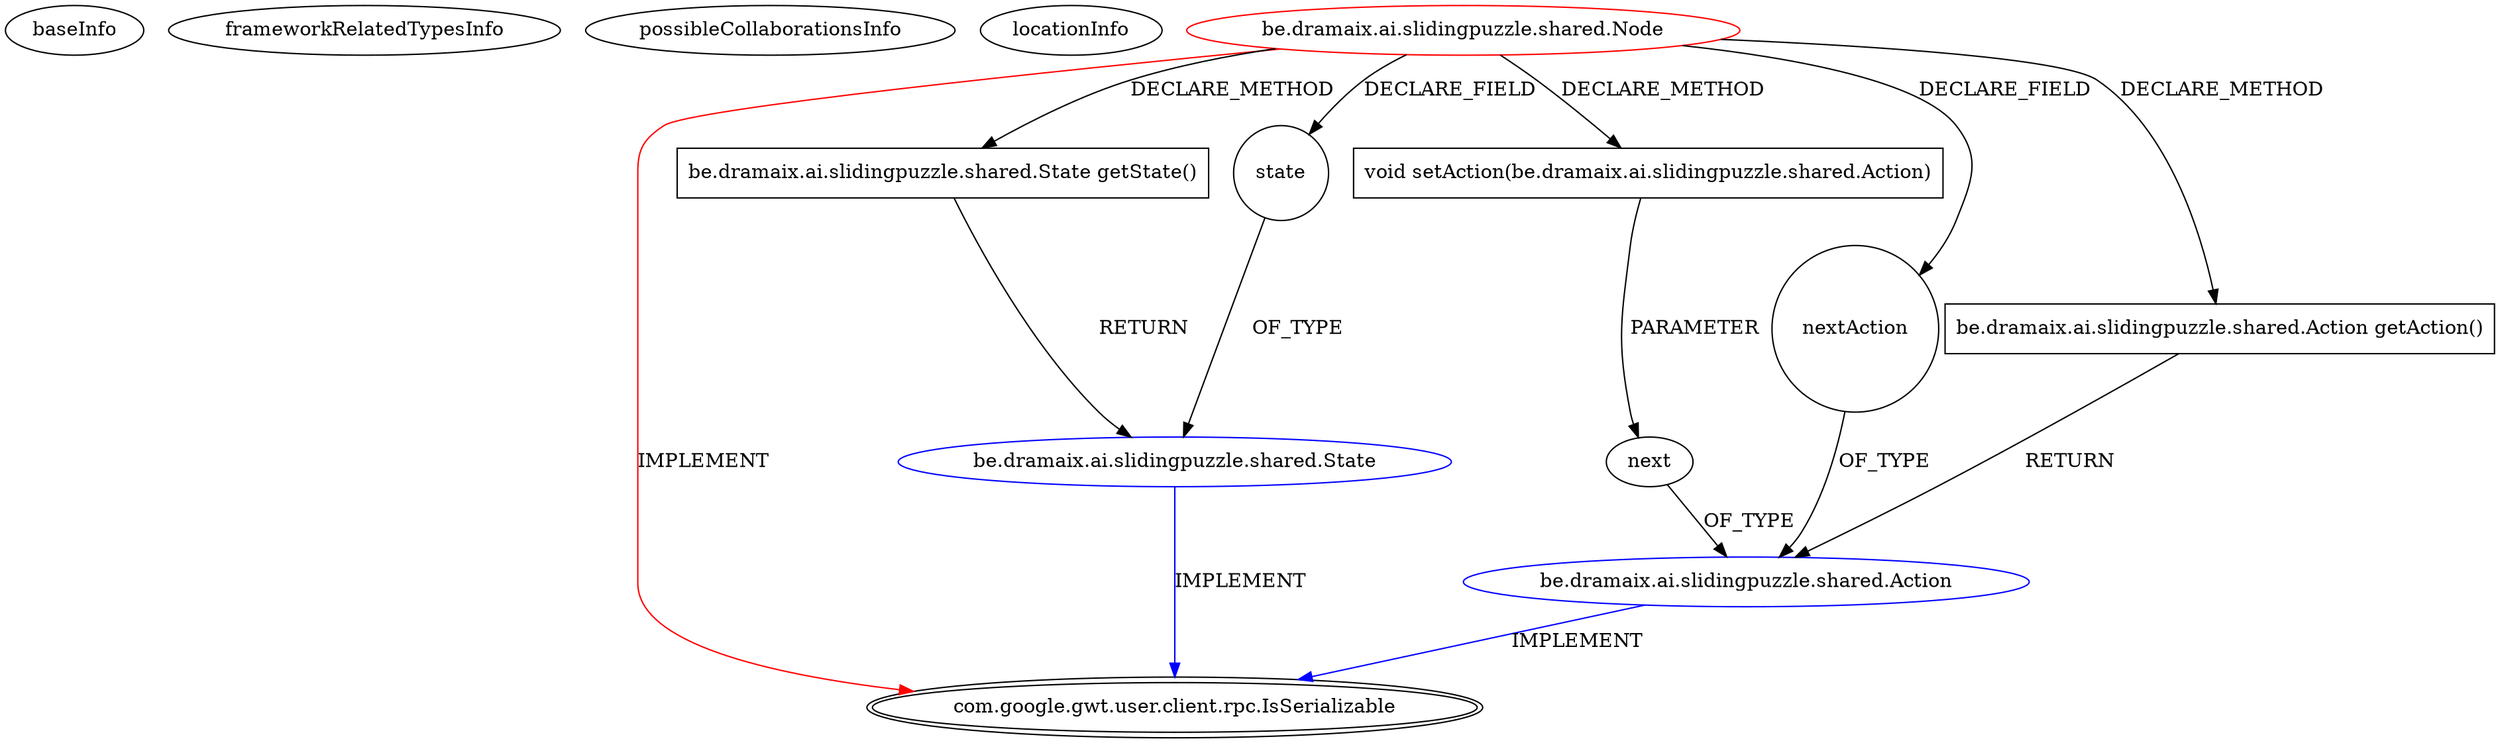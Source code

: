 digraph {
baseInfo[graphId=3121,category="extension_graph",isAnonymous=false,possibleRelation=true]
frameworkRelatedTypesInfo[0="com.google.gwt.user.client.rpc.IsSerializable"]
possibleCollaborationsInfo[0="3121~CLIENT_METHOD_DECLARATION-PARAMETER_DECLARATION-CLIENT_METHOD_DECLARATION-RETURN_TYPE-FIELD_DECLARATION-~com.google.gwt.user.client.rpc.IsSerializable ~com.google.gwt.user.client.rpc.IsSerializable ~false~false",1="3121~CLIENT_METHOD_DECLARATION-RETURN_TYPE-FIELD_DECLARATION-~com.google.gwt.user.client.rpc.IsSerializable ~com.google.gwt.user.client.rpc.IsSerializable ~false~false"]
locationInfo[projectName="jDramaix-SlidingPuzzle",filePath="/jDramaix-SlidingPuzzle/SlidingPuzzle-master/src/be/dramaix/ai/slidingpuzzle/shared/Node.java",contextSignature="Node",graphId="3121"]
0[label="be.dramaix.ai.slidingpuzzle.shared.Node",vertexType="ROOT_CLIENT_CLASS_DECLARATION",isFrameworkType=false,color=red]
1[label="com.google.gwt.user.client.rpc.IsSerializable",vertexType="FRAMEWORK_INTERFACE_TYPE",isFrameworkType=true,peripheries=2]
2[label="nextAction",vertexType="FIELD_DECLARATION",isFrameworkType=false,shape=circle]
3[label="be.dramaix.ai.slidingpuzzle.shared.Action",vertexType="REFERENCE_CLIENT_CLASS_DECLARATION",isFrameworkType=false,color=blue]
5[label="state",vertexType="FIELD_DECLARATION",isFrameworkType=false,shape=circle]
6[label="be.dramaix.ai.slidingpuzzle.shared.State",vertexType="REFERENCE_CLIENT_CLASS_DECLARATION",isFrameworkType=false,color=blue]
8[label="be.dramaix.ai.slidingpuzzle.shared.State getState()",vertexType="CLIENT_METHOD_DECLARATION",isFrameworkType=false,shape=box]
15[label="be.dramaix.ai.slidingpuzzle.shared.Action getAction()",vertexType="CLIENT_METHOD_DECLARATION",isFrameworkType=false,shape=box]
17[label="void setAction(be.dramaix.ai.slidingpuzzle.shared.Action)",vertexType="CLIENT_METHOD_DECLARATION",isFrameworkType=false,shape=box]
18[label="next",vertexType="PARAMETER_DECLARATION",isFrameworkType=false]
0->1[label="IMPLEMENT",color=red]
0->2[label="DECLARE_FIELD"]
3->1[label="IMPLEMENT",color=blue]
2->3[label="OF_TYPE"]
0->5[label="DECLARE_FIELD"]
6->1[label="IMPLEMENT",color=blue]
5->6[label="OF_TYPE"]
0->8[label="DECLARE_METHOD"]
8->6[label="RETURN"]
0->15[label="DECLARE_METHOD"]
15->3[label="RETURN"]
0->17[label="DECLARE_METHOD"]
18->3[label="OF_TYPE"]
17->18[label="PARAMETER"]
}

